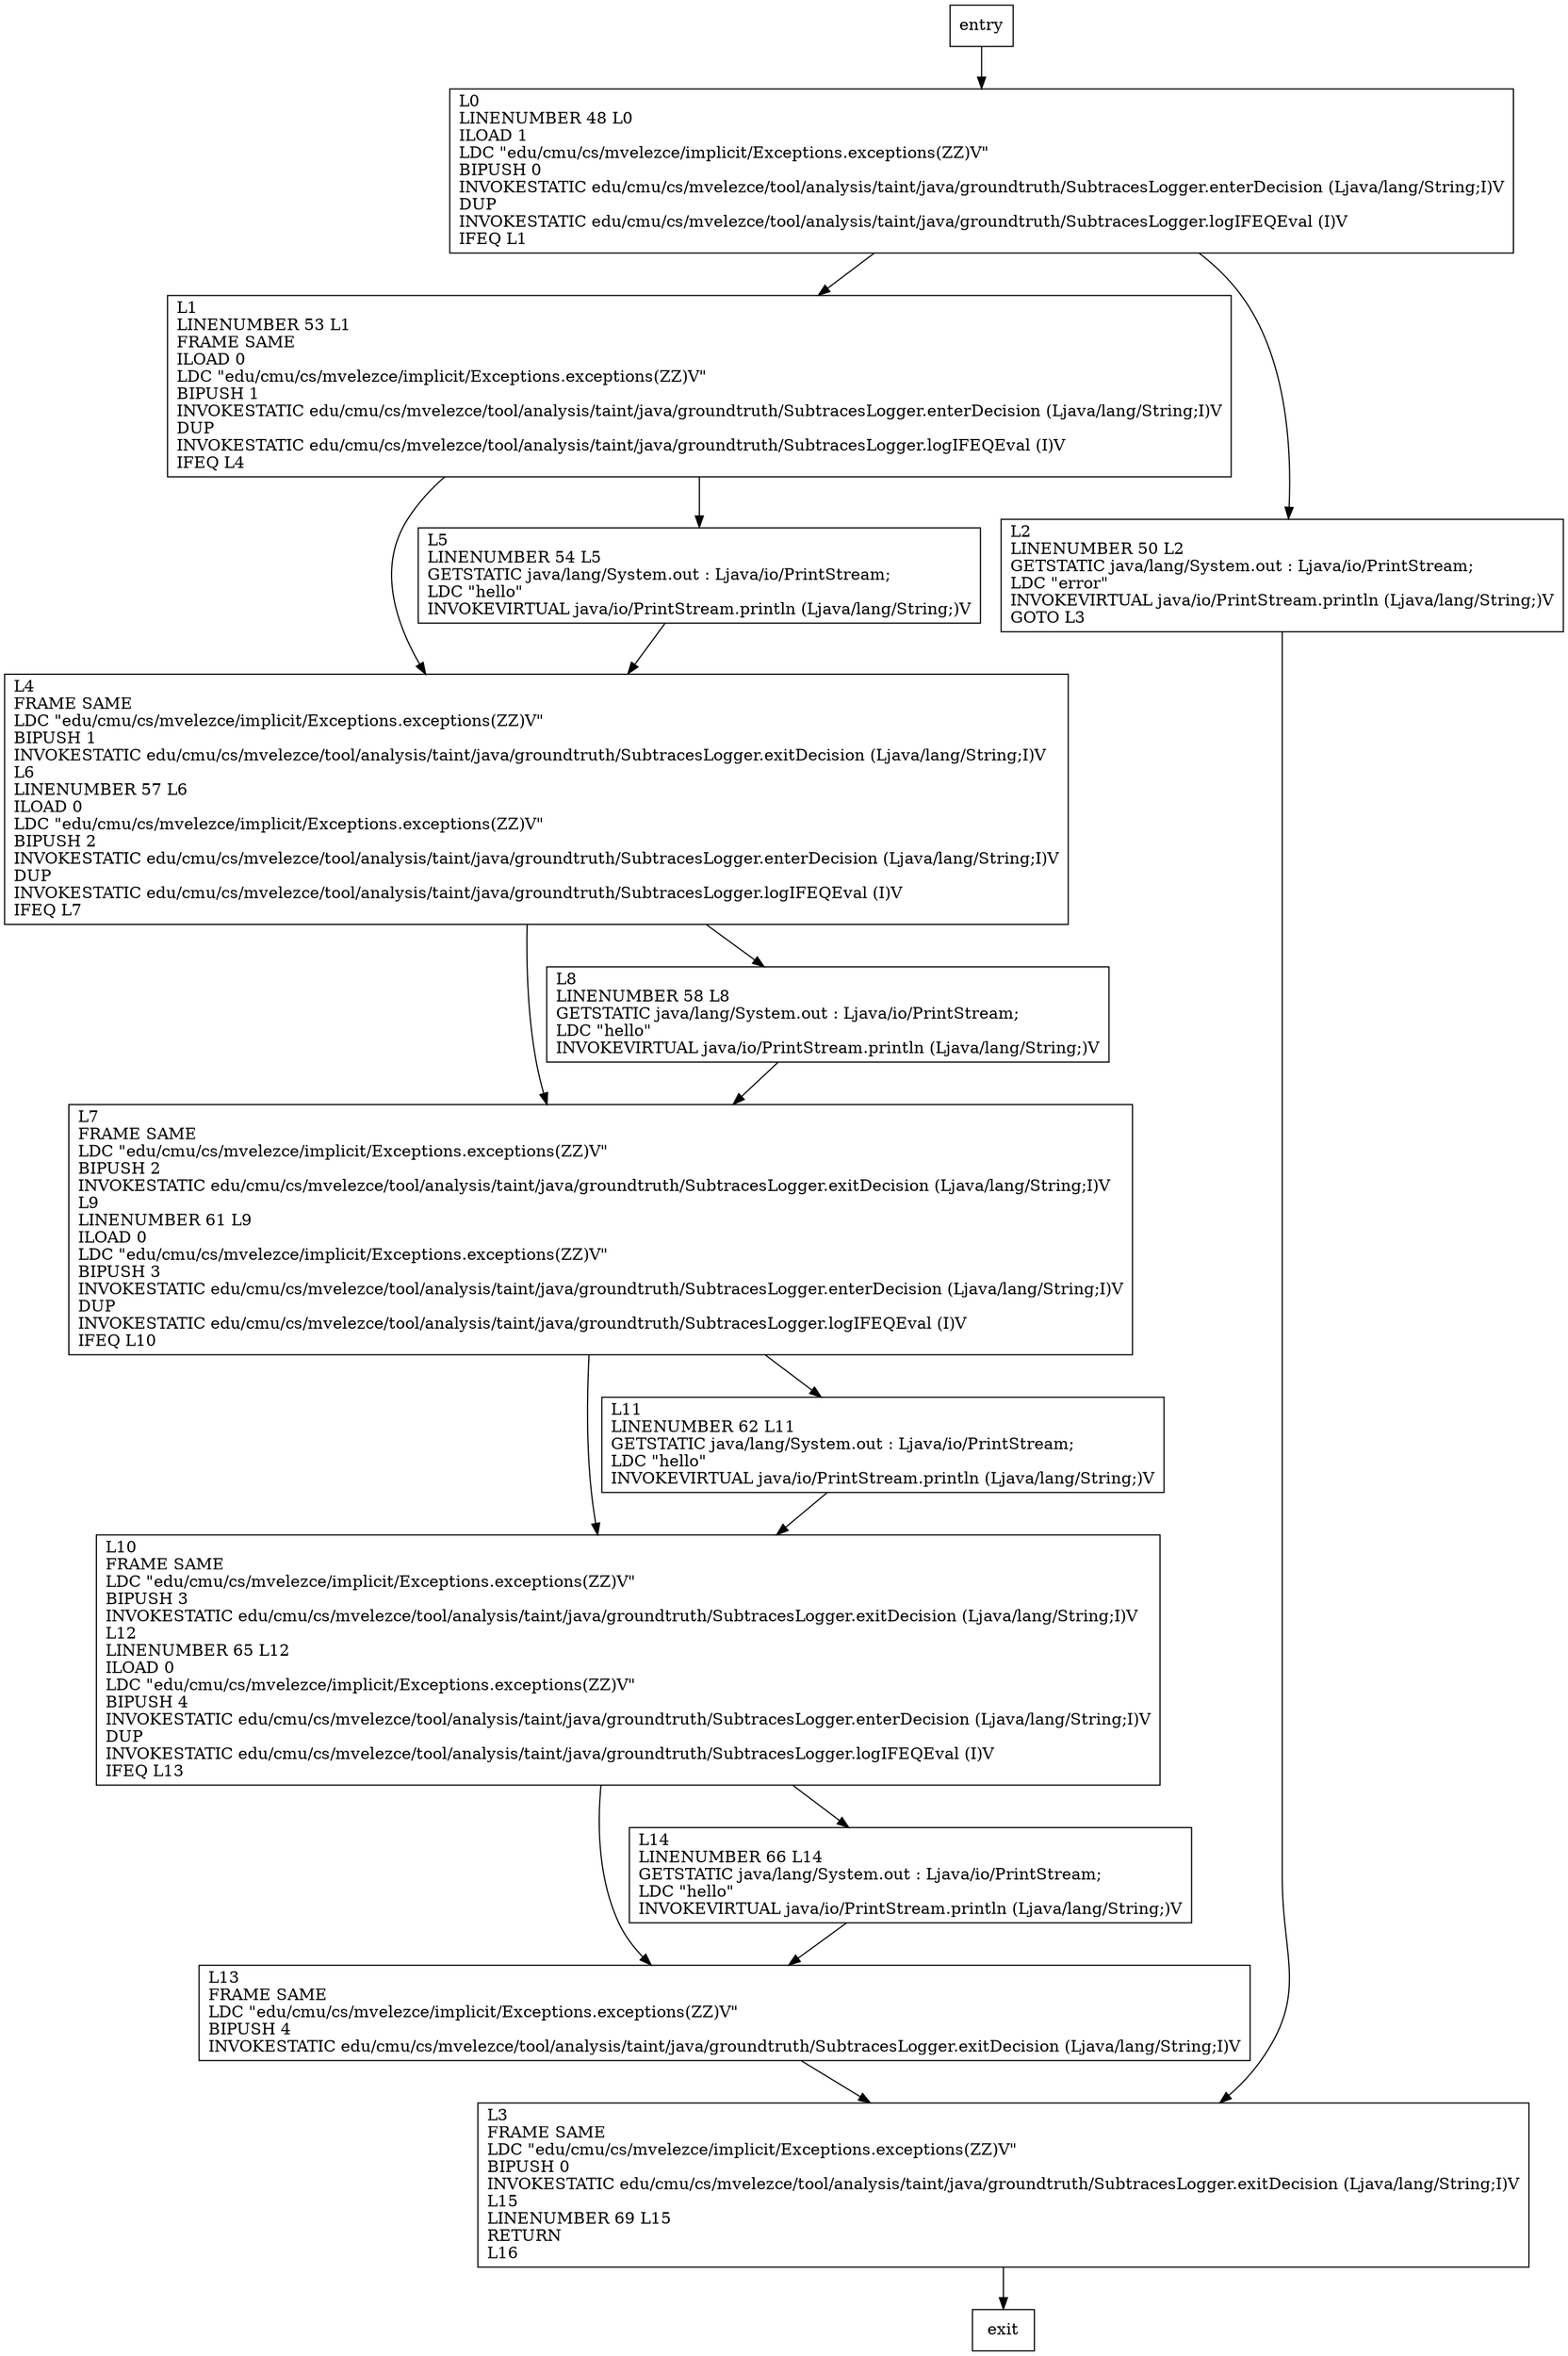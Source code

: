 digraph exceptions {
node [shape=record];
30244322 [label="L10\lFRAME SAME\lLDC \"edu/cmu/cs/mvelezce/implicit/Exceptions.exceptions(ZZ)V\"\lBIPUSH 3\lINVOKESTATIC edu/cmu/cs/mvelezce/tool/analysis/taint/java/groundtruth/SubtracesLogger.exitDecision (Ljava/lang/String;I)V\lL12\lLINENUMBER 65 L12\lILOAD 0\lLDC \"edu/cmu/cs/mvelezce/implicit/Exceptions.exceptions(ZZ)V\"\lBIPUSH 4\lINVOKESTATIC edu/cmu/cs/mvelezce/tool/analysis/taint/java/groundtruth/SubtracesLogger.enterDecision (Ljava/lang/String;I)V\lDUP\lINVOKESTATIC edu/cmu/cs/mvelezce/tool/analysis/taint/java/groundtruth/SubtracesLogger.logIFEQEval (I)V\lIFEQ L13\l"];
955200837 [label="L4\lFRAME SAME\lLDC \"edu/cmu/cs/mvelezce/implicit/Exceptions.exceptions(ZZ)V\"\lBIPUSH 1\lINVOKESTATIC edu/cmu/cs/mvelezce/tool/analysis/taint/java/groundtruth/SubtracesLogger.exitDecision (Ljava/lang/String;I)V\lL6\lLINENUMBER 57 L6\lILOAD 0\lLDC \"edu/cmu/cs/mvelezce/implicit/Exceptions.exceptions(ZZ)V\"\lBIPUSH 2\lINVOKESTATIC edu/cmu/cs/mvelezce/tool/analysis/taint/java/groundtruth/SubtracesLogger.enterDecision (Ljava/lang/String;I)V\lDUP\lINVOKESTATIC edu/cmu/cs/mvelezce/tool/analysis/taint/java/groundtruth/SubtracesLogger.logIFEQEval (I)V\lIFEQ L7\l"];
494478532 [label="L7\lFRAME SAME\lLDC \"edu/cmu/cs/mvelezce/implicit/Exceptions.exceptions(ZZ)V\"\lBIPUSH 2\lINVOKESTATIC edu/cmu/cs/mvelezce/tool/analysis/taint/java/groundtruth/SubtracesLogger.exitDecision (Ljava/lang/String;I)V\lL9\lLINENUMBER 61 L9\lILOAD 0\lLDC \"edu/cmu/cs/mvelezce/implicit/Exceptions.exceptions(ZZ)V\"\lBIPUSH 3\lINVOKESTATIC edu/cmu/cs/mvelezce/tool/analysis/taint/java/groundtruth/SubtracesLogger.enterDecision (Ljava/lang/String;I)V\lDUP\lINVOKESTATIC edu/cmu/cs/mvelezce/tool/analysis/taint/java/groundtruth/SubtracesLogger.logIFEQEval (I)V\lIFEQ L10\l"];
1746136350 [label="L1\lLINENUMBER 53 L1\lFRAME SAME\lILOAD 0\lLDC \"edu/cmu/cs/mvelezce/implicit/Exceptions.exceptions(ZZ)V\"\lBIPUSH 1\lINVOKESTATIC edu/cmu/cs/mvelezce/tool/analysis/taint/java/groundtruth/SubtracesLogger.enterDecision (Ljava/lang/String;I)V\lDUP\lINVOKESTATIC edu/cmu/cs/mvelezce/tool/analysis/taint/java/groundtruth/SubtracesLogger.logIFEQEval (I)V\lIFEQ L4\l"];
1830918135 [label="L0\lLINENUMBER 48 L0\lILOAD 1\lLDC \"edu/cmu/cs/mvelezce/implicit/Exceptions.exceptions(ZZ)V\"\lBIPUSH 0\lINVOKESTATIC edu/cmu/cs/mvelezce/tool/analysis/taint/java/groundtruth/SubtracesLogger.enterDecision (Ljava/lang/String;I)V\lDUP\lINVOKESTATIC edu/cmu/cs/mvelezce/tool/analysis/taint/java/groundtruth/SubtracesLogger.logIFEQEval (I)V\lIFEQ L1\l"];
1786072969 [label="L8\lLINENUMBER 58 L8\lGETSTATIC java/lang/System.out : Ljava/io/PrintStream;\lLDC \"hello\"\lINVOKEVIRTUAL java/io/PrintStream.println (Ljava/lang/String;)V\l"];
1315149156 [label="L2\lLINENUMBER 50 L2\lGETSTATIC java/lang/System.out : Ljava/io/PrintStream;\lLDC \"error\"\lINVOKEVIRTUAL java/io/PrintStream.println (Ljava/lang/String;)V\lGOTO L3\l"];
1494257599 [label="L5\lLINENUMBER 54 L5\lGETSTATIC java/lang/System.out : Ljava/io/PrintStream;\lLDC \"hello\"\lINVOKEVIRTUAL java/io/PrintStream.println (Ljava/lang/String;)V\l"];
361705653 [label="L13\lFRAME SAME\lLDC \"edu/cmu/cs/mvelezce/implicit/Exceptions.exceptions(ZZ)V\"\lBIPUSH 4\lINVOKESTATIC edu/cmu/cs/mvelezce/tool/analysis/taint/java/groundtruth/SubtracesLogger.exitDecision (Ljava/lang/String;I)V\l"];
1090806613 [label="L14\lLINENUMBER 66 L14\lGETSTATIC java/lang/System.out : Ljava/io/PrintStream;\lLDC \"hello\"\lINVOKEVIRTUAL java/io/PrintStream.println (Ljava/lang/String;)V\l"];
471999362 [label="L3\lFRAME SAME\lLDC \"edu/cmu/cs/mvelezce/implicit/Exceptions.exceptions(ZZ)V\"\lBIPUSH 0\lINVOKESTATIC edu/cmu/cs/mvelezce/tool/analysis/taint/java/groundtruth/SubtracesLogger.exitDecision (Ljava/lang/String;I)V\lL15\lLINENUMBER 69 L15\lRETURN\lL16\l"];
1086930339 [label="L11\lLINENUMBER 62 L11\lGETSTATIC java/lang/System.out : Ljava/io/PrintStream;\lLDC \"hello\"\lINVOKEVIRTUAL java/io/PrintStream.println (Ljava/lang/String;)V\l"];
entry;
exit;
494478532 -> 30244322;
494478532 -> 1086930339;
1830918135 -> 1746136350;
1830918135 -> 1315149156;
1786072969 -> 494478532;
1315149156 -> 471999362;
1494257599 -> 955200837;
361705653 -> 471999362;
1090806613 -> 361705653;
30244322 -> 361705653;
30244322 -> 1090806613;
entry -> 1830918135;
955200837 -> 494478532;
955200837 -> 1786072969;
1746136350 -> 955200837;
1746136350 -> 1494257599;
471999362 -> exit;
1086930339 -> 30244322;
}
